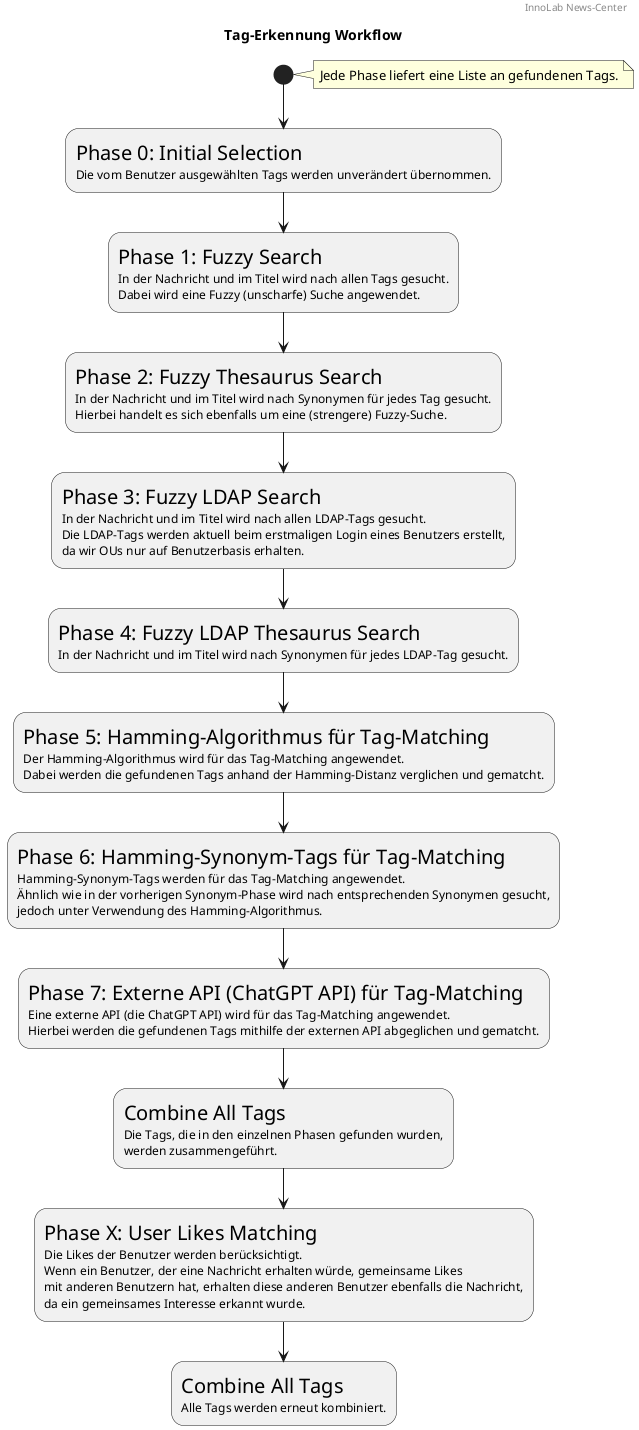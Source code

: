 @startuml
!define CENTER_FOOTER center footer
!define CENTER_HEADER center header
!define CENTER_TITLE center title
!define CENTER_NOTE center note

header "InnoLab News-Center"
title  "Tag-Erkennung Workflow"
note right
Jede Phase liefert eine Liste an gefundenen Tags.
end note

(*)-down> "<size:20>Phase 0: Initial Selection</size>
Die vom Benutzer ausgewählten Tags werden unverändert übernommen." as A0

A0 --> "<size:20>Phase 1: Fuzzy Search</size>
In der Nachricht und im Titel wird nach allen Tags gesucht.
Dabei wird eine Fuzzy (unscharfe) Suche angewendet." as A1

A1 --> "<size:20>Phase 2: Fuzzy Thesaurus Search</size>
In der Nachricht und im Titel wird nach Synonymen für jedes Tag gesucht.
Hierbei handelt es sich ebenfalls um eine (strengere) Fuzzy-Suche." as A2

A2 --> "<size:20>Phase 3: Fuzzy LDAP Search</size>
In der Nachricht und im Titel wird nach allen LDAP-Tags gesucht.
Die LDAP-Tags werden aktuell beim erstmaligen Login eines Benutzers erstellt,
da wir OUs nur auf Benutzerbasis erhalten." as A3

A3 --> "<size:20>Phase 4: Fuzzy LDAP Thesaurus Search</size>
In der Nachricht und im Titel wird nach Synonymen für jedes LDAP-Tag gesucht." as A4

A4 --> "<size:20>Phase 5: Hamming-Algorithmus für Tag-Matching</size>
Der Hamming-Algorithmus wird für das Tag-Matching angewendet.
Dabei werden die gefundenen Tags anhand der Hamming-Distanz verglichen und gematcht." as A5

A5 --> "<size:20>Phase 6: Hamming-Synonym-Tags für Tag-Matching</size>
Hamming-Synonym-Tags werden für das Tag-Matching angewendet.
Ähnlich wie in der vorherigen Synonym-Phase wird nach entsprechenden Synonymen gesucht,
jedoch unter Verwendung des Hamming-Algorithmus." as A6

A6 --> "<size:20>Phase 7: Externe API (ChatGPT API) für Tag-Matching</size>
Eine externe API (die ChatGPT API) wird für das Tag-Matching angewendet.
Hierbei werden die gefundenen Tags mithilfe der externen API abgeglichen und gematcht." as A7

A7 --> "<size:20>Combine All Tags</size>
Die Tags, die in den einzelnen Phasen gefunden wurden,
werden zusammengeführt." as A8

A8 --> "<size:20>Phase X: User Likes Matching</size>
Die Likes der Benutzer werden berücksichtigt.
Wenn ein Benutzer, der eine Nachricht erhalten würde, gemeinsame Likes
mit anderen Benutzern hat, erhalten diese anderen Benutzer ebenfalls die Nachricht,
da ein gemeinsames Interesse erkannt wurde." as A9

A9 -->  "<size:20>Combine All Tags</size>
Alle Tags werden erneut kombiniert." as A10

@enduml
